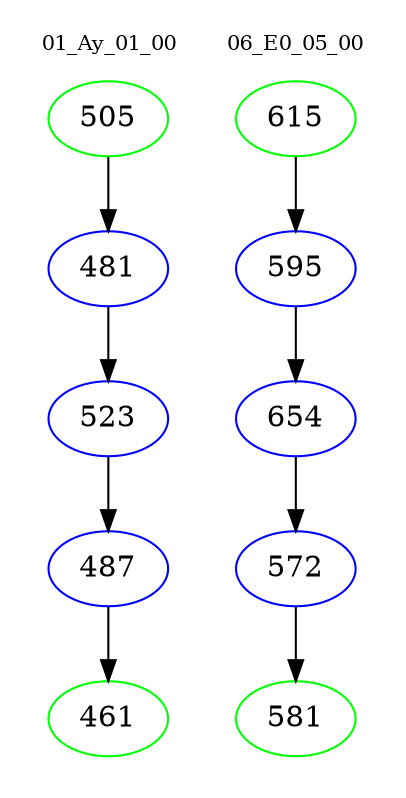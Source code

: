 digraph{
subgraph cluster_0 {
color = white
label = "01_Ay_01_00";
fontsize=10;
T0_505 [label="505", color="green"]
T0_505 -> T0_481 [color="black"]
T0_481 [label="481", color="blue"]
T0_481 -> T0_523 [color="black"]
T0_523 [label="523", color="blue"]
T0_523 -> T0_487 [color="black"]
T0_487 [label="487", color="blue"]
T0_487 -> T0_461 [color="black"]
T0_461 [label="461", color="green"]
}
subgraph cluster_1 {
color = white
label = "06_E0_05_00";
fontsize=10;
T1_615 [label="615", color="green"]
T1_615 -> T1_595 [color="black"]
T1_595 [label="595", color="blue"]
T1_595 -> T1_654 [color="black"]
T1_654 [label="654", color="blue"]
T1_654 -> T1_572 [color="black"]
T1_572 [label="572", color="blue"]
T1_572 -> T1_581 [color="black"]
T1_581 [label="581", color="green"]
}
}
